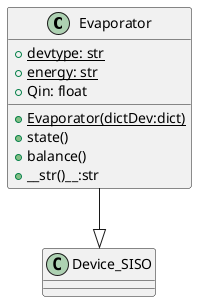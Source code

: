 @startuml
class Evaporator {
    + {static} devtype: str
    + {static} energy: str
    + Qin: float
    + {static} Evaporator(dictDev:dict)
    + state()
    + balance()
    + __str()__:str
}
Device_SISO  <|-up- Evaporator
@enduml

     